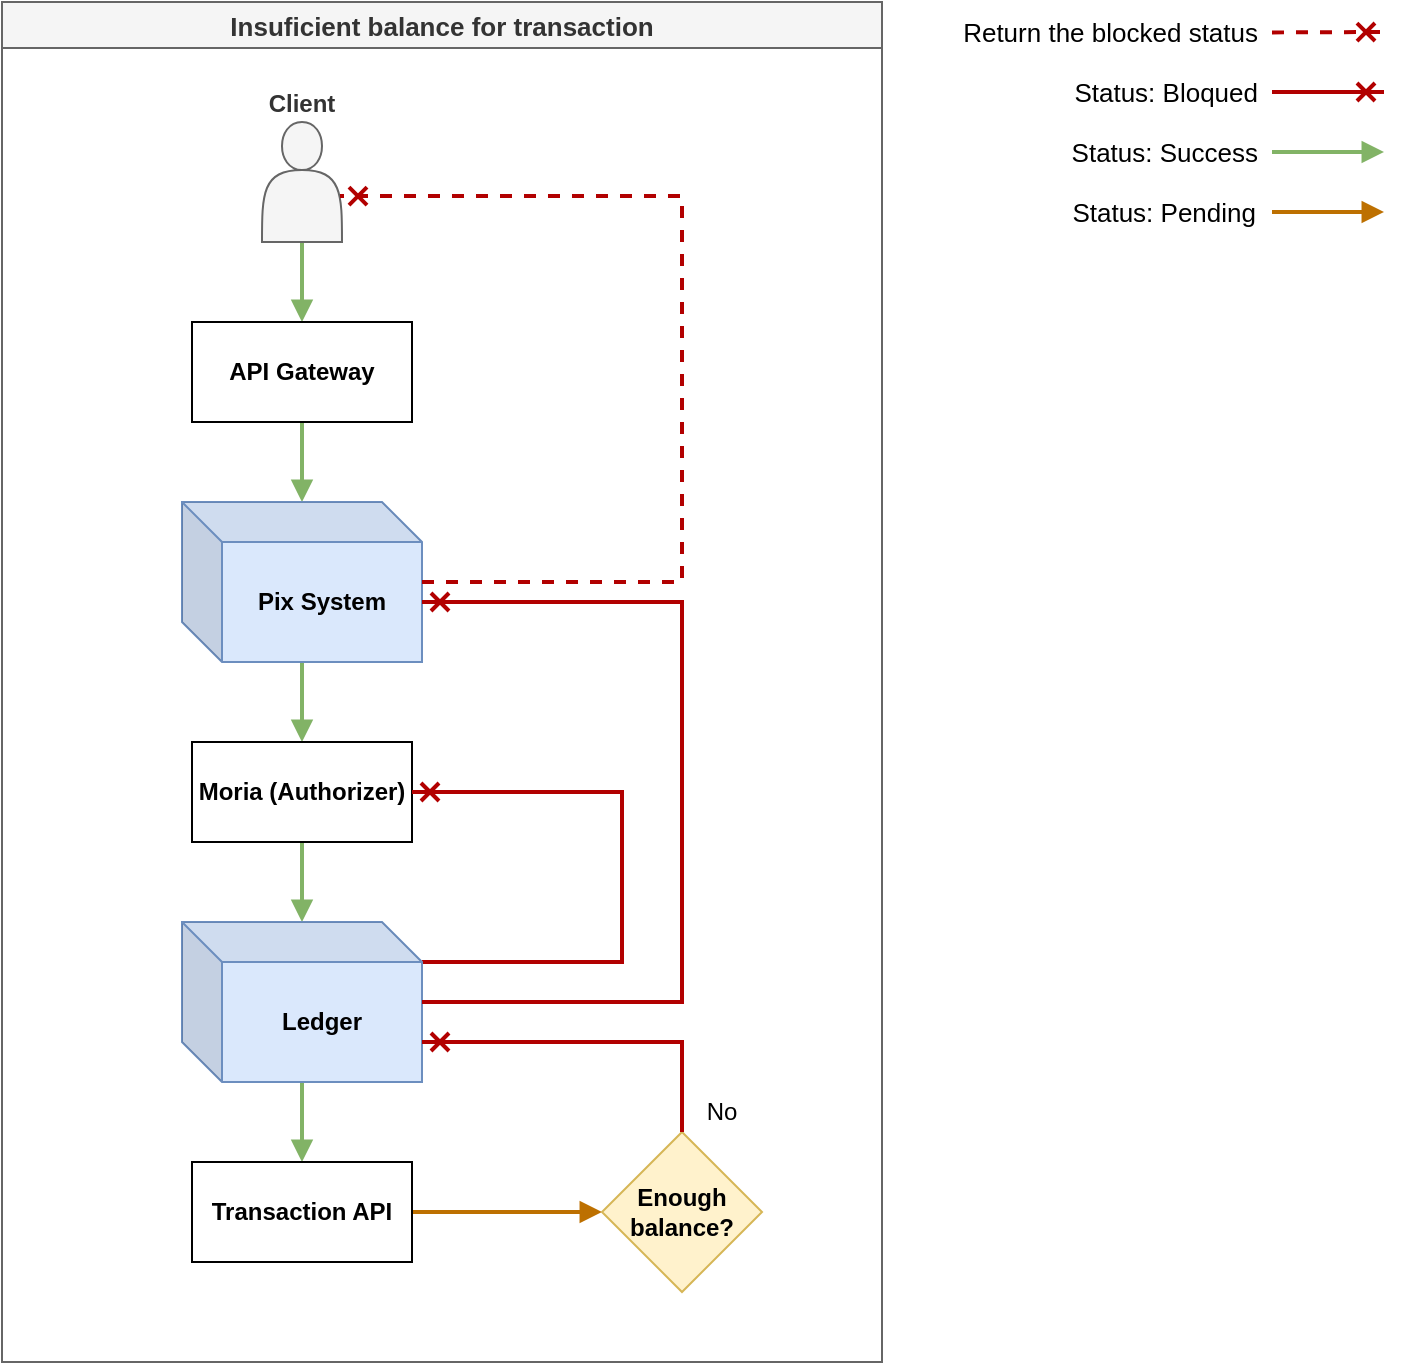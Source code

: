 <mxfile version="24.8.6">
  <diagram name="Página-1" id="0stSv6vwO86S6kNsumJf">
    <mxGraphModel dx="1426" dy="747" grid="1" gridSize="10" guides="1" tooltips="1" connect="1" arrows="1" fold="1" page="1" pageScale="1" pageWidth="1169" pageHeight="827" math="0" shadow="0">
      <root>
        <mxCell id="0" />
        <mxCell id="1" parent="0" />
        <mxCell id="o0gNu9wO4tVRjxRkPHNM-2" value="" style="endArrow=cross;html=1;rounded=0;fillColor=#e51400;strokeColor=#B20000;dashed=1;strokeWidth=2;fontSize=13;align=right;fontStyle=0;endFill=0;" edge="1" parent="1">
          <mxGeometry width="50" height="50" relative="1" as="geometry">
            <mxPoint x="755" y="55.21" as="sourcePoint" />
            <mxPoint x="811" y="55" as="targetPoint" />
          </mxGeometry>
        </mxCell>
        <mxCell id="o0gNu9wO4tVRjxRkPHNM-3" value="Return the blocked status" style="text;html=1;align=right;verticalAlign=middle;whiteSpace=wrap;rounded=0;fontSize=13;fontStyle=0" vertex="1" parent="1">
          <mxGeometry x="600" y="40" width="150" height="30" as="geometry" />
        </mxCell>
        <mxCell id="o0gNu9wO4tVRjxRkPHNM-4" value="" style="edgeStyle=orthogonalEdgeStyle;rounded=0;orthogonalLoop=1;jettySize=auto;html=1;endArrow=cross;endFill=0;fillColor=#e51400;strokeColor=#B20000;strokeWidth=2;fontSize=13;align=right;fontStyle=0" edge="1" parent="1">
          <mxGeometry relative="1" as="geometry">
            <mxPoint x="755" y="85" as="sourcePoint" />
            <mxPoint x="811" y="85" as="targetPoint" />
          </mxGeometry>
        </mxCell>
        <mxCell id="o0gNu9wO4tVRjxRkPHNM-5" value="" style="edgeStyle=orthogonalEdgeStyle;rounded=0;orthogonalLoop=1;jettySize=auto;html=1;endArrow=block;endFill=1;fillColor=#d5e8d4;strokeColor=#82b366;strokeWidth=2;fontSize=13;align=right;fontStyle=0" edge="1" parent="1">
          <mxGeometry relative="1" as="geometry">
            <mxPoint x="755" y="115" as="sourcePoint" />
            <mxPoint x="811" y="115" as="targetPoint" />
          </mxGeometry>
        </mxCell>
        <mxCell id="o0gNu9wO4tVRjxRkPHNM-6" value="" style="edgeStyle=orthogonalEdgeStyle;rounded=0;orthogonalLoop=1;jettySize=auto;html=1;endArrow=block;endFill=1;fillColor=#f0a30a;strokeColor=#BD7000;strokeWidth=2;fontSize=13;align=right;fontStyle=0" edge="1" parent="1">
          <mxGeometry relative="1" as="geometry">
            <mxPoint x="755" y="145" as="sourcePoint" />
            <mxPoint x="811" y="145" as="targetPoint" />
          </mxGeometry>
        </mxCell>
        <mxCell id="o0gNu9wO4tVRjxRkPHNM-7" value="Status: Bloqued" style="text;html=1;align=right;verticalAlign=middle;whiteSpace=wrap;rounded=0;fontSize=13;fontStyle=0" vertex="1" parent="1">
          <mxGeometry x="646" y="70" width="104" height="30" as="geometry" />
        </mxCell>
        <mxCell id="o0gNu9wO4tVRjxRkPHNM-8" value="Status: Success" style="text;html=1;align=right;verticalAlign=middle;whiteSpace=wrap;rounded=0;fontSize=13;fontStyle=0" vertex="1" parent="1">
          <mxGeometry x="631" y="100" width="119" height="30" as="geometry" />
        </mxCell>
        <mxCell id="o0gNu9wO4tVRjxRkPHNM-9" value="Status: Pending" style="text;html=1;align=right;verticalAlign=middle;whiteSpace=wrap;rounded=0;fontSize=13;fontStyle=0" vertex="1" parent="1">
          <mxGeometry x="630" y="130" width="119" height="30" as="geometry" />
        </mxCell>
        <mxCell id="o0gNu9wO4tVRjxRkPHNM-10" value="&lt;span style=&quot;font-size: 13px;&quot;&gt;Insuficient balance for transaction&lt;/span&gt;" style="swimlane;whiteSpace=wrap;html=1;fillColor=#f5f5f5;fontColor=#333333;strokeColor=#666666;" vertex="1" parent="1">
          <mxGeometry x="120" y="40" width="440" height="680" as="geometry" />
        </mxCell>
        <mxCell id="o0gNu9wO4tVRjxRkPHNM-12" value="" style="edgeStyle=orthogonalEdgeStyle;rounded=0;orthogonalLoop=1;jettySize=auto;html=1;fillColor=#d5e8d4;strokeColor=#82b366;strokeWidth=2;endArrow=block;endFill=1;" edge="1" parent="o0gNu9wO4tVRjxRkPHNM-10" source="o0gNu9wO4tVRjxRkPHNM-13" target="o0gNu9wO4tVRjxRkPHNM-15">
          <mxGeometry relative="1" as="geometry" />
        </mxCell>
        <mxCell id="o0gNu9wO4tVRjxRkPHNM-13" value="Client" style="shape=actor;whiteSpace=wrap;html=1;verticalAlign=bottom;labelPosition=center;verticalLabelPosition=top;align=center;fillColor=#f5f5f5;fontColor=#333333;strokeColor=#666666;fontStyle=1" vertex="1" parent="o0gNu9wO4tVRjxRkPHNM-10">
          <mxGeometry x="130" y="60" width="40" height="60" as="geometry" />
        </mxCell>
        <mxCell id="o0gNu9wO4tVRjxRkPHNM-14" value="" style="edgeStyle=orthogonalEdgeStyle;rounded=0;orthogonalLoop=1;jettySize=auto;html=1;fillColor=#d5e8d4;strokeColor=#82b366;strokeWidth=2;endArrow=block;endFill=1;" edge="1" parent="o0gNu9wO4tVRjxRkPHNM-10" source="o0gNu9wO4tVRjxRkPHNM-15" target="o0gNu9wO4tVRjxRkPHNM-18">
          <mxGeometry relative="1" as="geometry" />
        </mxCell>
        <mxCell id="o0gNu9wO4tVRjxRkPHNM-15" value="API Gateway" style="rounded=0;whiteSpace=wrap;html=1;fontStyle=1" vertex="1" parent="o0gNu9wO4tVRjxRkPHNM-10">
          <mxGeometry x="95" y="160" width="110" height="50" as="geometry" />
        </mxCell>
        <mxCell id="o0gNu9wO4tVRjxRkPHNM-25" value="" style="edgeStyle=orthogonalEdgeStyle;rounded=0;orthogonalLoop=1;jettySize=auto;html=1;fillColor=#d5e8d4;strokeColor=#82b366;strokeWidth=2;endArrow=block;endFill=1;" edge="1" parent="o0gNu9wO4tVRjxRkPHNM-10" source="o0gNu9wO4tVRjxRkPHNM-18" target="o0gNu9wO4tVRjxRkPHNM-21">
          <mxGeometry relative="1" as="geometry" />
        </mxCell>
        <mxCell id="o0gNu9wO4tVRjxRkPHNM-18" value="Pix System" style="shape=cube;whiteSpace=wrap;html=1;boundedLbl=1;backgroundOutline=1;darkOpacity=0.05;darkOpacity2=0.1;fillColor=#dae8fc;strokeColor=#6c8ebf;fontStyle=1" vertex="1" parent="o0gNu9wO4tVRjxRkPHNM-10">
          <mxGeometry x="90" y="250" width="120" height="80" as="geometry" />
        </mxCell>
        <mxCell id="o0gNu9wO4tVRjxRkPHNM-26" value="" style="edgeStyle=orthogonalEdgeStyle;rounded=0;orthogonalLoop=1;jettySize=auto;html=1;strokeWidth=2;fillColor=#d5e8d4;strokeColor=#82b366;endArrow=block;endFill=1;" edge="1" parent="o0gNu9wO4tVRjxRkPHNM-10" source="o0gNu9wO4tVRjxRkPHNM-21" target="o0gNu9wO4tVRjxRkPHNM-23">
          <mxGeometry relative="1" as="geometry" />
        </mxCell>
        <mxCell id="o0gNu9wO4tVRjxRkPHNM-21" value="Moria (Authorizer)" style="rounded=0;whiteSpace=wrap;html=1;fontStyle=1" vertex="1" parent="o0gNu9wO4tVRjxRkPHNM-10">
          <mxGeometry x="95" y="370" width="110" height="50" as="geometry" />
        </mxCell>
        <mxCell id="o0gNu9wO4tVRjxRkPHNM-27" value="" style="edgeStyle=orthogonalEdgeStyle;rounded=0;orthogonalLoop=1;jettySize=auto;html=1;strokeWidth=2;endArrow=block;endFill=1;fillColor=#d5e8d4;strokeColor=#82b366;" edge="1" parent="o0gNu9wO4tVRjxRkPHNM-10" source="o0gNu9wO4tVRjxRkPHNM-23" target="o0gNu9wO4tVRjxRkPHNM-24">
          <mxGeometry relative="1" as="geometry" />
        </mxCell>
        <mxCell id="o0gNu9wO4tVRjxRkPHNM-31" style="edgeStyle=orthogonalEdgeStyle;rounded=0;orthogonalLoop=1;jettySize=auto;html=1;entryX=1;entryY=0.5;entryDx=0;entryDy=0;fillColor=#e51400;strokeColor=#B20000;strokeWidth=2;endArrow=cross;endFill=0;" edge="1" parent="o0gNu9wO4tVRjxRkPHNM-10" source="o0gNu9wO4tVRjxRkPHNM-23" target="o0gNu9wO4tVRjxRkPHNM-21">
          <mxGeometry relative="1" as="geometry">
            <Array as="points">
              <mxPoint x="310" y="480" />
              <mxPoint x="310" y="395" />
            </Array>
          </mxGeometry>
        </mxCell>
        <mxCell id="o0gNu9wO4tVRjxRkPHNM-23" value="Ledger" style="shape=cube;whiteSpace=wrap;html=1;boundedLbl=1;backgroundOutline=1;darkOpacity=0.05;darkOpacity2=0.1;fillColor=#dae8fc;strokeColor=#6c8ebf;fontStyle=1" vertex="1" parent="o0gNu9wO4tVRjxRkPHNM-10">
          <mxGeometry x="90" y="460" width="120" height="80" as="geometry" />
        </mxCell>
        <mxCell id="o0gNu9wO4tVRjxRkPHNM-29" value="" style="edgeStyle=orthogonalEdgeStyle;rounded=0;orthogonalLoop=1;jettySize=auto;html=1;fillColor=#f0a30a;strokeColor=#BD7000;strokeWidth=2;endArrow=block;endFill=1;" edge="1" parent="o0gNu9wO4tVRjxRkPHNM-10" source="o0gNu9wO4tVRjxRkPHNM-24" target="o0gNu9wO4tVRjxRkPHNM-28">
          <mxGeometry relative="1" as="geometry" />
        </mxCell>
        <mxCell id="o0gNu9wO4tVRjxRkPHNM-24" value="Transaction API" style="rounded=0;whiteSpace=wrap;html=1;fontStyle=1" vertex="1" parent="o0gNu9wO4tVRjxRkPHNM-10">
          <mxGeometry x="95" y="580" width="110" height="50" as="geometry" />
        </mxCell>
        <mxCell id="o0gNu9wO4tVRjxRkPHNM-28" value="&lt;div&gt;&lt;b&gt;Enough balance?&lt;/b&gt;&lt;/div&gt;" style="rhombus;whiteSpace=wrap;html=1;fillColor=#fff2cc;strokeColor=#d6b656;" vertex="1" parent="o0gNu9wO4tVRjxRkPHNM-10">
          <mxGeometry x="300" y="565" width="80" height="80" as="geometry" />
        </mxCell>
        <mxCell id="o0gNu9wO4tVRjxRkPHNM-30" style="edgeStyle=orthogonalEdgeStyle;rounded=0;orthogonalLoop=1;jettySize=auto;html=1;strokeWidth=2;fillColor=#e51400;strokeColor=#B20000;endArrow=cross;endFill=0;" edge="1" parent="o0gNu9wO4tVRjxRkPHNM-10" source="o0gNu9wO4tVRjxRkPHNM-28">
          <mxGeometry relative="1" as="geometry">
            <mxPoint x="210" y="520" as="targetPoint" />
            <Array as="points">
              <mxPoint x="340" y="520" />
            </Array>
          </mxGeometry>
        </mxCell>
        <mxCell id="o0gNu9wO4tVRjxRkPHNM-32" style="edgeStyle=orthogonalEdgeStyle;rounded=0;orthogonalLoop=1;jettySize=auto;html=1;entryX=0;entryY=0;entryDx=120;entryDy=50;entryPerimeter=0;fillColor=#e51400;strokeColor=#B20000;strokeWidth=2;endArrow=cross;endFill=0;" edge="1" parent="o0gNu9wO4tVRjxRkPHNM-10" source="o0gNu9wO4tVRjxRkPHNM-23" target="o0gNu9wO4tVRjxRkPHNM-18">
          <mxGeometry relative="1" as="geometry">
            <Array as="points">
              <mxPoint x="340" y="500" />
              <mxPoint x="340" y="300" />
            </Array>
          </mxGeometry>
        </mxCell>
        <mxCell id="o0gNu9wO4tVRjxRkPHNM-33" style="edgeStyle=orthogonalEdgeStyle;rounded=0;orthogonalLoop=1;jettySize=auto;html=1;entryX=0.975;entryY=0.617;entryDx=0;entryDy=0;entryPerimeter=0;dashed=1;fillColor=#e51400;strokeColor=#B20000;strokeWidth=2;endArrow=cross;endFill=0;" edge="1" parent="o0gNu9wO4tVRjxRkPHNM-10" source="o0gNu9wO4tVRjxRkPHNM-18" target="o0gNu9wO4tVRjxRkPHNM-13">
          <mxGeometry relative="1" as="geometry">
            <Array as="points">
              <mxPoint x="340" y="290" />
              <mxPoint x="340" y="97" />
            </Array>
          </mxGeometry>
        </mxCell>
        <mxCell id="o0gNu9wO4tVRjxRkPHNM-34" value="No" style="text;html=1;align=center;verticalAlign=middle;whiteSpace=wrap;rounded=0;" vertex="1" parent="o0gNu9wO4tVRjxRkPHNM-10">
          <mxGeometry x="330" y="540" width="60" height="30" as="geometry" />
        </mxCell>
      </root>
    </mxGraphModel>
  </diagram>
</mxfile>
